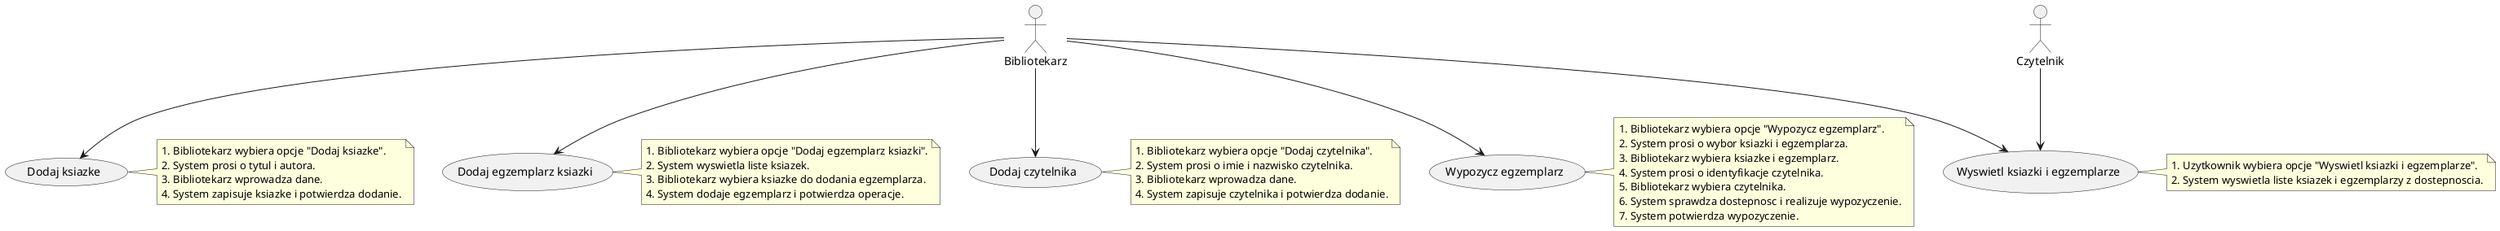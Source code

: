 @startuml

actor Czytelnik
actor Bibliotekarz

usecase "Dodaj ksiazke" as DodajKsiazke
usecase "Dodaj egzemplarz ksiazki" as DodajEgzemplarz
usecase "Dodaj czytelnika" as DodajCzytelnika
usecase "Wypozycz egzemplarz" as WypozyczEgzemplarz
usecase "Wyswietl ksiazki i egzemplarze" as WyswietlKsiazki

Czytelnik --> WyswietlKsiazki
Bibliotekarz --> DodajKsiazke
Bibliotekarz --> DodajEgzemplarz
Bibliotekarz --> DodajCzytelnika
Bibliotekarz --> WypozyczEgzemplarz
Bibliotekarz --> WyswietlKsiazki

' Dodaj szczegóły przypadków użycia za pomocą notatek
note right of DodajKsiazke
  1. Bibliotekarz wybiera opcje "Dodaj ksiazke".
  2. System prosi o tytul i autora.
  3. Bibliotekarz wprowadza dane.
  4. System zapisuje ksiazke i potwierdza dodanie.
end note

note right of DodajEgzemplarz
  1. Bibliotekarz wybiera opcje "Dodaj egzemplarz ksiazki".
  2. System wyswietla liste ksiazek.
  3. Bibliotekarz wybiera ksiazke do dodania egzemplarza.
  4. System dodaje egzemplarz i potwierdza operacje.
end note

note right of DodajCzytelnika
  1. Bibliotekarz wybiera opcje "Dodaj czytelnika".
  2. System prosi o imie i nazwisko czytelnika.
  3. Bibliotekarz wprowadza dane.
  4. System zapisuje czytelnika i potwierdza dodanie.
end note

note right of WypozyczEgzemplarz
  1. Bibliotekarz wybiera opcje "Wypozycz egzemplarz".
  2. System prosi o wybor ksiazki i egzemplarza.
  3. Bibliotekarz wybiera ksiazke i egzemplarz.
  4. System prosi o identyfikacje czytelnika.
  5. Bibliotekarz wybiera czytelnika.
  6. System sprawdza dostepnosc i realizuje wypozyczenie.
  7. System potwierdza wypozyczenie.
end note

note right of WyswietlKsiazki
  1. Uzytkownik wybiera opcje "Wyswietl ksiazki i egzemplarze".
  2. System wyswietla liste ksiazek i egzemplarzy z dostepnoscia.
end note

@enduml
